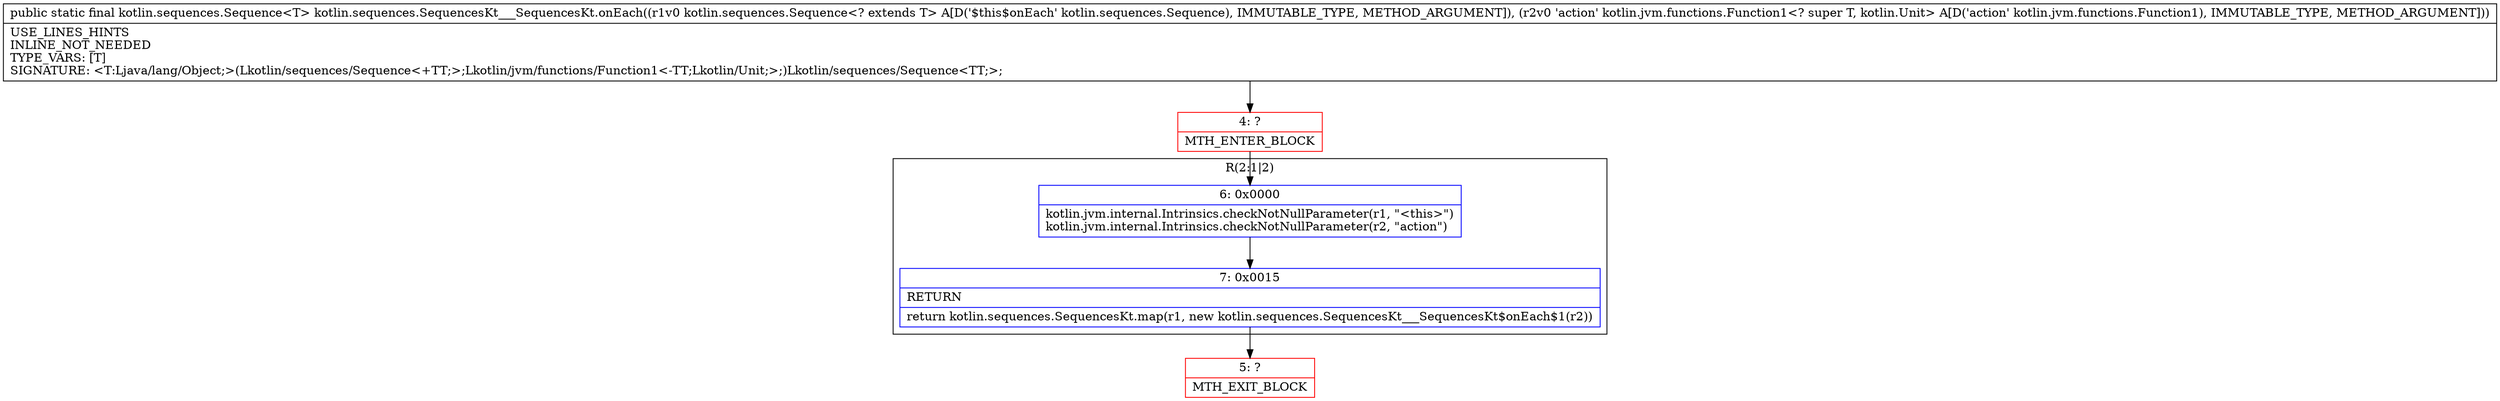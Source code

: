 digraph "CFG forkotlin.sequences.SequencesKt___SequencesKt.onEach(Lkotlin\/sequences\/Sequence;Lkotlin\/jvm\/functions\/Function1;)Lkotlin\/sequences\/Sequence;" {
subgraph cluster_Region_1421464776 {
label = "R(2:1|2)";
node [shape=record,color=blue];
Node_6 [shape=record,label="{6\:\ 0x0000|kotlin.jvm.internal.Intrinsics.checkNotNullParameter(r1, \"\<this\>\")\lkotlin.jvm.internal.Intrinsics.checkNotNullParameter(r2, \"action\")\l}"];
Node_7 [shape=record,label="{7\:\ 0x0015|RETURN\l|return kotlin.sequences.SequencesKt.map(r1, new kotlin.sequences.SequencesKt___SequencesKt$onEach$1(r2))\l}"];
}
Node_4 [shape=record,color=red,label="{4\:\ ?|MTH_ENTER_BLOCK\l}"];
Node_5 [shape=record,color=red,label="{5\:\ ?|MTH_EXIT_BLOCK\l}"];
MethodNode[shape=record,label="{public static final kotlin.sequences.Sequence\<T\> kotlin.sequences.SequencesKt___SequencesKt.onEach((r1v0 kotlin.sequences.Sequence\<? extends T\> A[D('$this$onEach' kotlin.sequences.Sequence), IMMUTABLE_TYPE, METHOD_ARGUMENT]), (r2v0 'action' kotlin.jvm.functions.Function1\<? super T, kotlin.Unit\> A[D('action' kotlin.jvm.functions.Function1), IMMUTABLE_TYPE, METHOD_ARGUMENT]))  | USE_LINES_HINTS\lINLINE_NOT_NEEDED\lTYPE_VARS: [T]\lSIGNATURE: \<T:Ljava\/lang\/Object;\>(Lkotlin\/sequences\/Sequence\<+TT;\>;Lkotlin\/jvm\/functions\/Function1\<\-TT;Lkotlin\/Unit;\>;)Lkotlin\/sequences\/Sequence\<TT;\>;\l}"];
MethodNode -> Node_4;Node_6 -> Node_7;
Node_7 -> Node_5;
Node_4 -> Node_6;
}

